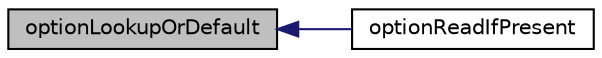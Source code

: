 digraph "optionLookupOrDefault"
{
  bgcolor="transparent";
  edge [fontname="Helvetica",fontsize="10",labelfontname="Helvetica",labelfontsize="10"];
  node [fontname="Helvetica",fontsize="10",shape=record];
  rankdir="LR";
  Node1 [label="optionLookupOrDefault",height=0.2,width=0.4,color="black", fillcolor="grey75", style="filled", fontcolor="black"];
  Node1 -> Node2 [dir="back",color="midnightblue",fontsize="10",style="solid",fontname="Helvetica"];
  Node2 [label="optionReadIfPresent",height=0.2,width=0.4,color="black",URL="$a00068.html#a9f357282e92ecc3b04f12133168b2eb8",tooltip="Read a value from the named option if present. "];
}
